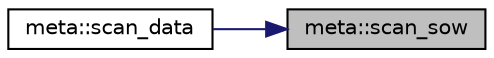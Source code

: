 digraph "meta::scan_sow"
{
 // INTERACTIVE_SVG=YES
 // LATEX_PDF_SIZE
  edge [fontname="Helvetica",fontsize="10",labelfontname="Helvetica",labelfontsize="10"];
  node [fontname="Helvetica",fontsize="10",shape=record];
  rankdir="RL";
  Node1 [label="meta::scan_sow",height=0.2,width=0.4,color="black", fillcolor="grey75", style="filled", fontcolor="black",tooltip="Scans sum of weights (SoW) information from a ROOT object."];
  Node1 -> Node2 [dir="back",color="midnightblue",fontsize="10",style="solid",fontname="Helvetica"];
  Node2 [label="meta::scan_data",height=0.2,width=0.4,color="black", fillcolor="white", style="filled",URL="$classmeta.html#ac20aa6b655d77e02eb08aabe78b6af7e",tooltip="Scans data from a generic ROOT object (e.g., TTree, TH1)."];
}
